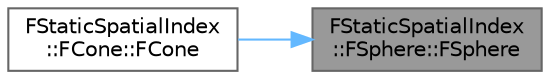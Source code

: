 digraph "FStaticSpatialIndex::FSphere::FSphere"
{
 // INTERACTIVE_SVG=YES
 // LATEX_PDF_SIZE
  bgcolor="transparent";
  edge [fontname=Helvetica,fontsize=10,labelfontname=Helvetica,labelfontsize=10];
  node [fontname=Helvetica,fontsize=10,shape=box,height=0.2,width=0.4];
  rankdir="RL";
  Node1 [id="Node000001",label="FStaticSpatialIndex\l::FSphere::FSphere",height=0.2,width=0.4,color="gray40", fillcolor="grey60", style="filled", fontcolor="black",tooltip=" "];
  Node1 -> Node2 [id="edge1_Node000001_Node000002",dir="back",color="steelblue1",style="solid",tooltip=" "];
  Node2 [id="Node000002",label="FStaticSpatialIndex\l::FCone::FCone",height=0.2,width=0.4,color="grey40", fillcolor="white", style="filled",URL="$d0/db0/structFStaticSpatialIndex_1_1FCone.html#adbe71bf1d3ee08bc18cca2e84ec43553",tooltip=" "];
}
